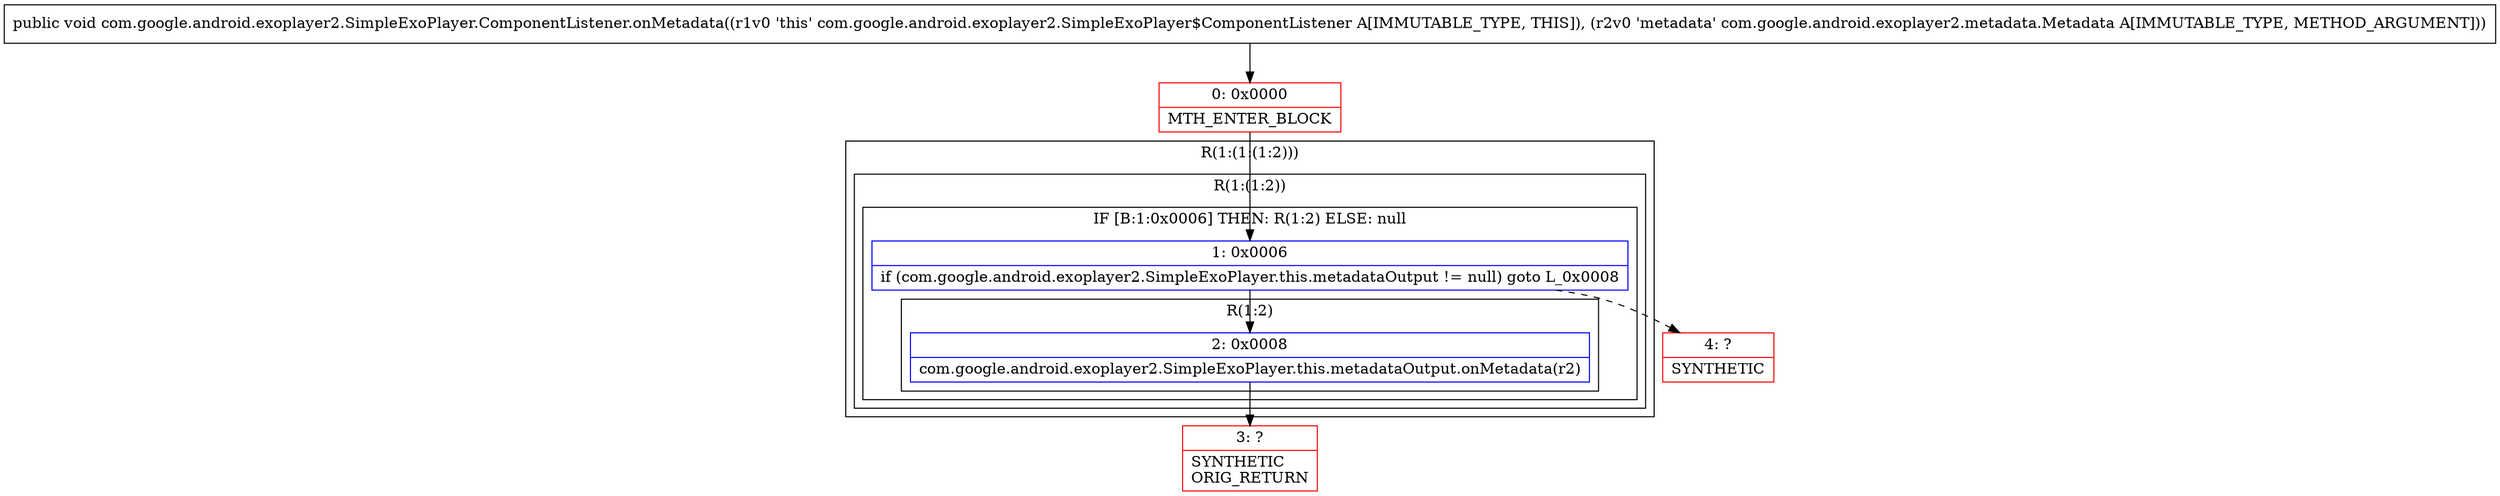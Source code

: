 digraph "CFG forcom.google.android.exoplayer2.SimpleExoPlayer.ComponentListener.onMetadata(Lcom\/google\/android\/exoplayer2\/metadata\/Metadata;)V" {
subgraph cluster_Region_649599760 {
label = "R(1:(1:(1:2)))";
node [shape=record,color=blue];
subgraph cluster_Region_1229590092 {
label = "R(1:(1:2))";
node [shape=record,color=blue];
subgraph cluster_IfRegion_1021474473 {
label = "IF [B:1:0x0006] THEN: R(1:2) ELSE: null";
node [shape=record,color=blue];
Node_1 [shape=record,label="{1\:\ 0x0006|if (com.google.android.exoplayer2.SimpleExoPlayer.this.metadataOutput != null) goto L_0x0008\l}"];
subgraph cluster_Region_823032306 {
label = "R(1:2)";
node [shape=record,color=blue];
Node_2 [shape=record,label="{2\:\ 0x0008|com.google.android.exoplayer2.SimpleExoPlayer.this.metadataOutput.onMetadata(r2)\l}"];
}
}
}
}
Node_0 [shape=record,color=red,label="{0\:\ 0x0000|MTH_ENTER_BLOCK\l}"];
Node_3 [shape=record,color=red,label="{3\:\ ?|SYNTHETIC\lORIG_RETURN\l}"];
Node_4 [shape=record,color=red,label="{4\:\ ?|SYNTHETIC\l}"];
MethodNode[shape=record,label="{public void com.google.android.exoplayer2.SimpleExoPlayer.ComponentListener.onMetadata((r1v0 'this' com.google.android.exoplayer2.SimpleExoPlayer$ComponentListener A[IMMUTABLE_TYPE, THIS]), (r2v0 'metadata' com.google.android.exoplayer2.metadata.Metadata A[IMMUTABLE_TYPE, METHOD_ARGUMENT])) }"];
MethodNode -> Node_0;
Node_1 -> Node_2;
Node_1 -> Node_4[style=dashed];
Node_2 -> Node_3;
Node_0 -> Node_1;
}

